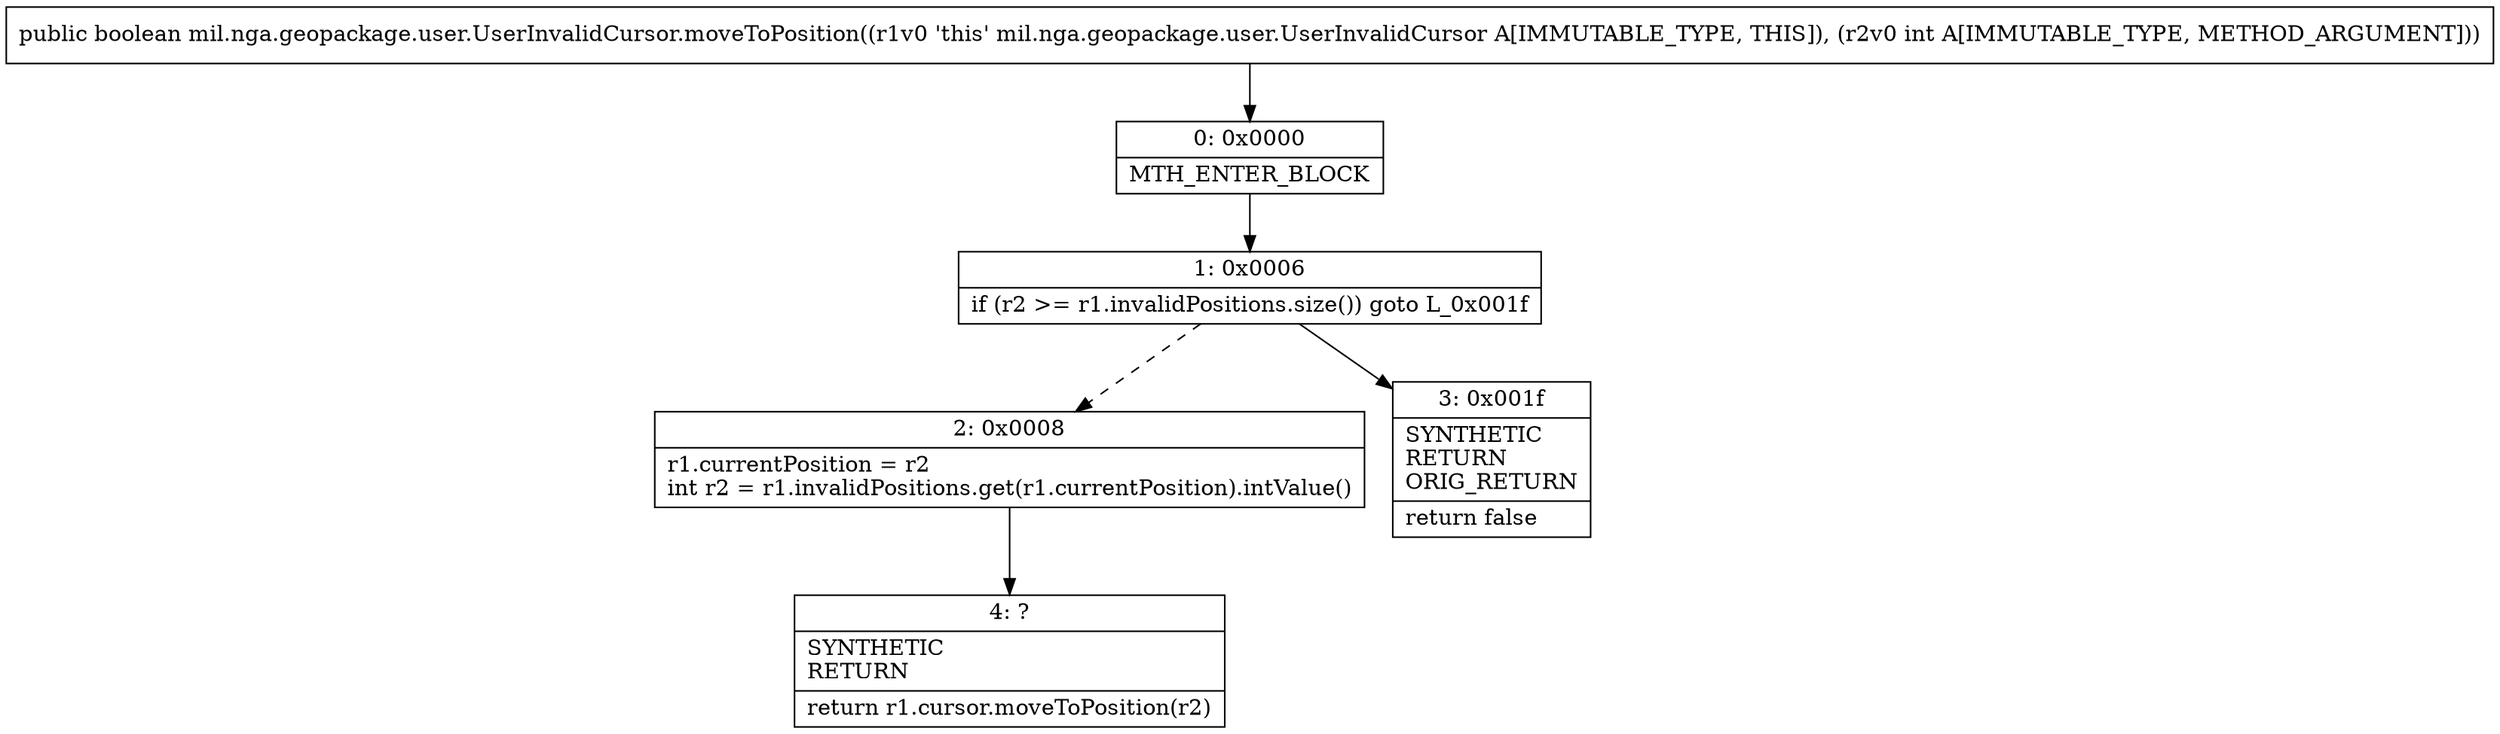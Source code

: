 digraph "CFG formil.nga.geopackage.user.UserInvalidCursor.moveToPosition(I)Z" {
Node_0 [shape=record,label="{0\:\ 0x0000|MTH_ENTER_BLOCK\l}"];
Node_1 [shape=record,label="{1\:\ 0x0006|if (r2 \>= r1.invalidPositions.size()) goto L_0x001f\l}"];
Node_2 [shape=record,label="{2\:\ 0x0008|r1.currentPosition = r2\lint r2 = r1.invalidPositions.get(r1.currentPosition).intValue()\l}"];
Node_3 [shape=record,label="{3\:\ 0x001f|SYNTHETIC\lRETURN\lORIG_RETURN\l|return false\l}"];
Node_4 [shape=record,label="{4\:\ ?|SYNTHETIC\lRETURN\l|return r1.cursor.moveToPosition(r2)\l}"];
MethodNode[shape=record,label="{public boolean mil.nga.geopackage.user.UserInvalidCursor.moveToPosition((r1v0 'this' mil.nga.geopackage.user.UserInvalidCursor A[IMMUTABLE_TYPE, THIS]), (r2v0 int A[IMMUTABLE_TYPE, METHOD_ARGUMENT])) }"];
MethodNode -> Node_0;
Node_0 -> Node_1;
Node_1 -> Node_2[style=dashed];
Node_1 -> Node_3;
Node_2 -> Node_4;
}

